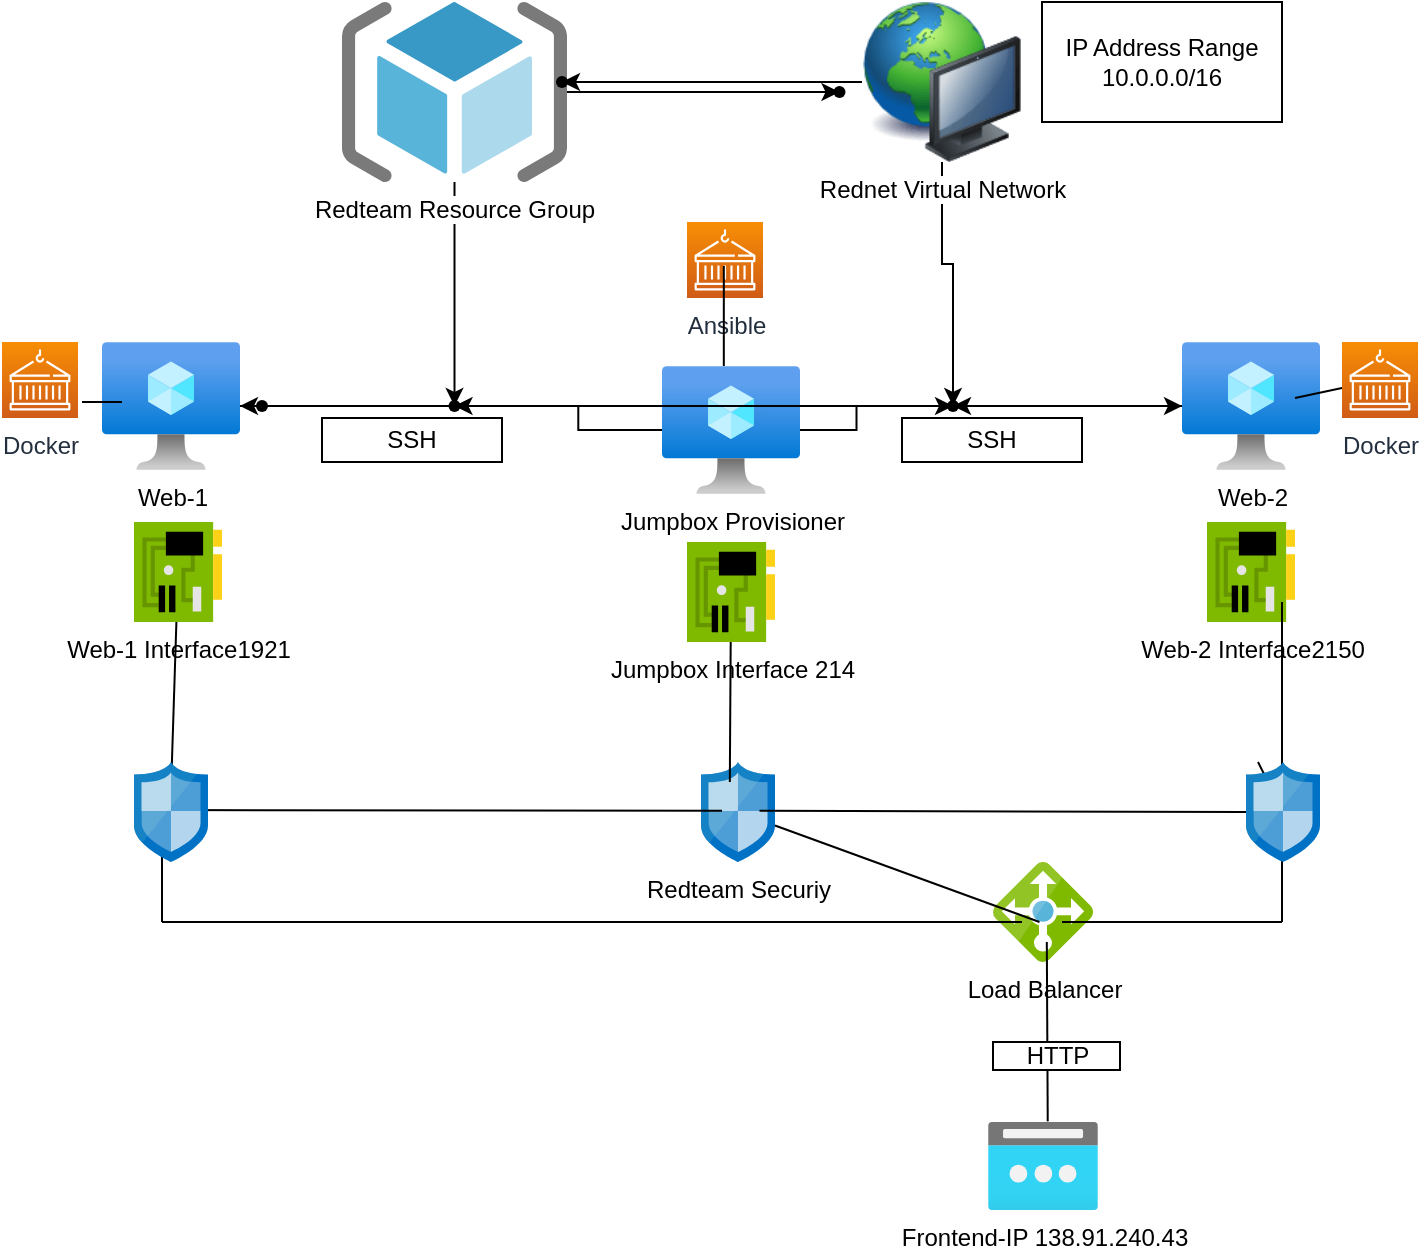 <mxfile version="15.0.6" type="google"><diagram id="P5VPUrZn2Vx_6-ZWdIKQ" name="Page-1"><mxGraphModel dx="1673" dy="1865" grid="1" gridSize="10" guides="1" tooltips="1" connect="1" arrows="1" fold="1" page="1" pageScale="1" pageWidth="1169" pageHeight="827" math="0" shadow="0"><root><mxCell id="0"/><mxCell id="1" parent="0"/><mxCell id="zhCDc0pIf_8MW3GrlvaC-33" value="" style="edgeStyle=orthogonalEdgeStyle;rounded=0;orthogonalLoop=1;jettySize=auto;html=1;" edge="1" parent="1" source="zhCDc0pIf_8MW3GrlvaC-1" target="zhCDc0pIf_8MW3GrlvaC-23"><mxGeometry relative="1" as="geometry"/></mxCell><mxCell id="zhCDc0pIf_8MW3GrlvaC-34" value="" style="edgeStyle=orthogonalEdgeStyle;rounded=0;orthogonalLoop=1;jettySize=auto;html=1;" edge="1" parent="1" source="zhCDc0pIf_8MW3GrlvaC-1" target="zhCDc0pIf_8MW3GrlvaC-20"><mxGeometry relative="1" as="geometry"/></mxCell><mxCell id="zhCDc0pIf_8MW3GrlvaC-1" value="Jumpbox Provisioner" style="aspect=fixed;html=1;points=[];align=center;image;fontSize=12;image=img/lib/azure2/compute/Virtual_Machine.svg;" vertex="1" parent="1"><mxGeometry x="600" y="102" width="69" height="64" as="geometry"/></mxCell><mxCell id="zhCDc0pIf_8MW3GrlvaC-19" value="" style="edgeStyle=orthogonalEdgeStyle;rounded=0;orthogonalLoop=1;jettySize=auto;html=1;" edge="1" parent="1" source="zhCDc0pIf_8MW3GrlvaC-2"><mxGeometry relative="1" as="geometry"><mxPoint x="860" y="122" as="targetPoint"/></mxGeometry></mxCell><mxCell id="zhCDc0pIf_8MW3GrlvaC-2" value="Web-1" style="aspect=fixed;html=1;points=[];align=center;image;fontSize=12;image=img/lib/azure2/compute/Virtual_Machine.svg;" vertex="1" parent="1"><mxGeometry x="320" y="90" width="69" height="64" as="geometry"/></mxCell><mxCell id="zhCDc0pIf_8MW3GrlvaC-21" value="" style="edgeStyle=orthogonalEdgeStyle;rounded=0;orthogonalLoop=1;jettySize=auto;html=1;" edge="1" parent="1" source="zhCDc0pIf_8MW3GrlvaC-3" target="zhCDc0pIf_8MW3GrlvaC-20"><mxGeometry relative="1" as="geometry"/></mxCell><mxCell id="zhCDc0pIf_8MW3GrlvaC-3" value="Web-2" style="aspect=fixed;html=1;points=[];align=center;image;fontSize=12;image=img/lib/azure2/compute/Virtual_Machine.svg;" vertex="1" parent="1"><mxGeometry x="860" y="90" width="69" height="64" as="geometry"/></mxCell><mxCell id="zhCDc0pIf_8MW3GrlvaC-4" value="Load Balancer" style="aspect=fixed;html=1;points=[];align=center;image;fontSize=12;image=img/lib/mscae/Load_Balancer_feature.svg;" vertex="1" parent="1"><mxGeometry x="765.5" y="350" width="50" height="50" as="geometry"/></mxCell><mxCell id="zhCDc0pIf_8MW3GrlvaC-5" value="Docker" style="points=[[0,0,0],[0.25,0,0],[0.5,0,0],[0.75,0,0],[1,0,0],[0,1,0],[0.25,1,0],[0.5,1,0],[0.75,1,0],[1,1,0],[0,0.25,0],[0,0.5,0],[0,0.75,0],[1,0.25,0],[1,0.5,0],[1,0.75,0]];outlineConnect=0;fontColor=#232F3E;gradientColor=#F78E04;gradientDirection=north;fillColor=#D05C17;strokeColor=#ffffff;dashed=0;verticalLabelPosition=bottom;verticalAlign=top;align=center;html=1;fontSize=12;fontStyle=0;aspect=fixed;shape=mxgraph.aws4.resourceIcon;resIcon=mxgraph.aws4.containers;" vertex="1" parent="1"><mxGeometry x="940" y="90" width="38" height="38" as="geometry"/></mxCell><mxCell id="zhCDc0pIf_8MW3GrlvaC-7" value="Redteam Securiy" style="aspect=fixed;html=1;points=[];align=center;image;fontSize=12;image=img/lib/mscae/Network_Security_Groups_Classic.svg;" vertex="1" parent="1"><mxGeometry x="619.5" y="300" width="37" height="50" as="geometry"/></mxCell><mxCell id="zhCDc0pIf_8MW3GrlvaC-24" value="" style="edgeStyle=orthogonalEdgeStyle;rounded=0;orthogonalLoop=1;jettySize=auto;html=1;" edge="1" parent="1" source="zhCDc0pIf_8MW3GrlvaC-13" target="zhCDc0pIf_8MW3GrlvaC-23"><mxGeometry relative="1" as="geometry"/></mxCell><mxCell id="zhCDc0pIf_8MW3GrlvaC-28" value="" style="edgeStyle=orthogonalEdgeStyle;rounded=0;orthogonalLoop=1;jettySize=auto;html=1;" edge="1" parent="1" source="zhCDc0pIf_8MW3GrlvaC-13" target="zhCDc0pIf_8MW3GrlvaC-27"><mxGeometry relative="1" as="geometry"/></mxCell><mxCell id="zhCDc0pIf_8MW3GrlvaC-13" value="Redteam Resource Group" style="aspect=fixed;html=1;points=[];align=center;image;fontSize=12;image=img/lib/mscae/ResourceGroup.svg;" vertex="1" parent="1"><mxGeometry x="440" y="-80" width="112.5" height="90" as="geometry"/></mxCell><mxCell id="zhCDc0pIf_8MW3GrlvaC-26" value="" style="edgeStyle=orthogonalEdgeStyle;rounded=0;orthogonalLoop=1;jettySize=auto;html=1;" edge="1" parent="1" source="zhCDc0pIf_8MW3GrlvaC-14" target="zhCDc0pIf_8MW3GrlvaC-25"><mxGeometry relative="1" as="geometry"/></mxCell><mxCell id="zhCDc0pIf_8MW3GrlvaC-29" value="" style="edgeStyle=orthogonalEdgeStyle;rounded=0;orthogonalLoop=1;jettySize=auto;html=1;" edge="1" parent="1" source="zhCDc0pIf_8MW3GrlvaC-14" target="zhCDc0pIf_8MW3GrlvaC-20"><mxGeometry relative="1" as="geometry"/></mxCell><mxCell id="zhCDc0pIf_8MW3GrlvaC-14" value="Rednet Virtual Network" style="image;html=1;image=img/lib/clip_art/computers/Network_128x128.png" vertex="1" parent="1"><mxGeometry x="700" y="-80" width="80" height="80" as="geometry"/></mxCell><mxCell id="zhCDc0pIf_8MW3GrlvaC-15" value="" style="shape=waypoint;size=6;pointerEvents=1;points=[];fillColor=#ffffff;resizable=0;rotatable=0;perimeter=centerPerimeter;snapToPoint=1;verticalAlign=top;labelBackgroundColor=white;" vertex="1" parent="1"><mxGeometry x="380" y="102" width="40" height="40" as="geometry"/></mxCell><mxCell id="zhCDc0pIf_8MW3GrlvaC-22" value="" style="edgeStyle=orthogonalEdgeStyle;rounded=0;orthogonalLoop=1;jettySize=auto;html=1;" edge="1" parent="1" source="zhCDc0pIf_8MW3GrlvaC-20" target="zhCDc0pIf_8MW3GrlvaC-2"><mxGeometry relative="1" as="geometry"/></mxCell><mxCell id="zhCDc0pIf_8MW3GrlvaC-20" value="" style="shape=waypoint;size=6;pointerEvents=1;points=[];fillColor=#ffffff;resizable=0;rotatable=0;perimeter=centerPerimeter;snapToPoint=1;verticalAlign=top;labelBackgroundColor=white;" vertex="1" parent="1"><mxGeometry x="725.5" y="102" width="40" height="40" as="geometry"/></mxCell><mxCell id="zhCDc0pIf_8MW3GrlvaC-23" value="" style="shape=waypoint;size=6;pointerEvents=1;points=[];fillColor=#ffffff;resizable=0;rotatable=0;perimeter=centerPerimeter;snapToPoint=1;verticalAlign=top;labelBackgroundColor=white;" vertex="1" parent="1"><mxGeometry x="476.25" y="102" width="40" height="40" as="geometry"/></mxCell><mxCell id="zhCDc0pIf_8MW3GrlvaC-25" value="" style="shape=waypoint;size=6;pointerEvents=1;points=[];fillColor=#ffffff;resizable=0;rotatable=0;perimeter=centerPerimeter;snapToPoint=1;verticalAlign=top;labelBackgroundColor=white;" vertex="1" parent="1"><mxGeometry x="530" y="-60" width="40" height="40" as="geometry"/></mxCell><mxCell id="zhCDc0pIf_8MW3GrlvaC-27" value="" style="shape=waypoint;size=6;pointerEvents=1;points=[];fillColor=#ffffff;resizable=0;rotatable=0;perimeter=centerPerimeter;snapToPoint=1;verticalAlign=top;labelBackgroundColor=white;" vertex="1" parent="1"><mxGeometry x="668.75" y="-55" width="40" height="40" as="geometry"/></mxCell><mxCell id="zhCDc0pIf_8MW3GrlvaC-30" value="Jumpbox Interface 214" style="aspect=fixed;html=1;points=[];align=center;image;fontSize=12;image=img/lib/mscae/NetworkInterfaceCard.svg;" vertex="1" parent="1"><mxGeometry x="612.5" y="190" width="44" height="50" as="geometry"/></mxCell><mxCell id="zhCDc0pIf_8MW3GrlvaC-31" value="Web-1 Interface1921" style="aspect=fixed;html=1;points=[];align=center;image;fontSize=12;image=img/lib/mscae/NetworkInterfaceCard.svg;" vertex="1" parent="1"><mxGeometry x="336" y="180" width="44" height="50" as="geometry"/></mxCell><mxCell id="zhCDc0pIf_8MW3GrlvaC-32" value="Web-2 Interface2150" style="aspect=fixed;html=1;points=[];align=center;image;fontSize=12;image=img/lib/mscae/NetworkInterfaceCard.svg;" vertex="1" parent="1"><mxGeometry x="872.5" y="180" width="44" height="50" as="geometry"/></mxCell><mxCell id="zhCDc0pIf_8MW3GrlvaC-36" value="" style="endArrow=none;html=1;" edge="1" parent="1"><mxGeometry width="50" height="50" relative="1" as="geometry"><mxPoint x="350" y="324" as="sourcePoint"/><mxPoint x="630" y="324.41" as="targetPoint"/></mxGeometry></mxCell><mxCell id="zhCDc0pIf_8MW3GrlvaC-37" value="" style="endArrow=none;html=1;startArrow=none;" edge="1" parent="1" source="zhCDc0pIf_8MW3GrlvaC-61"><mxGeometry width="50" height="50" relative="1" as="geometry"><mxPoint x="648.75" y="324.41" as="sourcePoint"/><mxPoint x="910" y="324" as="targetPoint"/></mxGeometry></mxCell><mxCell id="zhCDc0pIf_8MW3GrlvaC-38" value="" style="endArrow=none;html=1;" edge="1" parent="1" target="zhCDc0pIf_8MW3GrlvaC-31"><mxGeometry width="50" height="50" relative="1" as="geometry"><mxPoint x="354" y="330" as="sourcePoint"/><mxPoint x="353.91" y="250" as="targetPoint"/></mxGeometry></mxCell><mxCell id="zhCDc0pIf_8MW3GrlvaC-39" value="" style="endArrow=none;html=1;entryX=0.852;entryY=0.8;entryDx=0;entryDy=0;entryPerimeter=0;" edge="1" parent="1" target="zhCDc0pIf_8MW3GrlvaC-32"><mxGeometry width="50" height="50" relative="1" as="geometry"><mxPoint x="910" y="330" as="sourcePoint"/><mxPoint x="910" y="270" as="targetPoint"/></mxGeometry></mxCell><mxCell id="zhCDc0pIf_8MW3GrlvaC-40" value="" style="endArrow=none;html=1;" edge="1" parent="1" target="zhCDc0pIf_8MW3GrlvaC-30"><mxGeometry width="50" height="50" relative="1" as="geometry"><mxPoint x="633.91" y="310" as="sourcePoint"/><mxPoint x="633.91" y="250" as="targetPoint"/></mxGeometry></mxCell><mxCell id="zhCDc0pIf_8MW3GrlvaC-41" value="Ansible" style="points=[[0,0,0],[0.25,0,0],[0.5,0,0],[0.75,0,0],[1,0,0],[0,1,0],[0.25,1,0],[0.5,1,0],[0.75,1,0],[1,1,0],[0,0.25,0],[0,0.5,0],[0,0.75,0],[1,0.25,0],[1,0.5,0],[1,0.75,0]];outlineConnect=0;fontColor=#232F3E;gradientColor=#F78E04;gradientDirection=north;fillColor=#D05C17;strokeColor=#ffffff;dashed=0;verticalLabelPosition=bottom;verticalAlign=top;align=center;html=1;fontSize=12;fontStyle=0;aspect=fixed;shape=mxgraph.aws4.resourceIcon;resIcon=mxgraph.aws4.containers;" vertex="1" parent="1"><mxGeometry x="612.5" y="30" width="38" height="38" as="geometry"/></mxCell><mxCell id="zhCDc0pIf_8MW3GrlvaC-42" value="Docker" style="points=[[0,0,0],[0.25,0,0],[0.5,0,0],[0.75,0,0],[1,0,0],[0,1,0],[0.25,1,0],[0.5,1,0],[0.75,1,0],[1,1,0],[0,0.25,0],[0,0.5,0],[0,0.75,0],[1,0.25,0],[1,0.5,0],[1,0.75,0]];outlineConnect=0;fontColor=#232F3E;gradientColor=#F78E04;gradientDirection=north;fillColor=#D05C17;strokeColor=#ffffff;dashed=0;verticalLabelPosition=bottom;verticalAlign=top;align=center;html=1;fontSize=12;fontStyle=0;aspect=fixed;shape=mxgraph.aws4.resourceIcon;resIcon=mxgraph.aws4.containers;" vertex="1" parent="1"><mxGeometry x="270" y="90" width="38" height="38" as="geometry"/></mxCell><mxCell id="zhCDc0pIf_8MW3GrlvaC-43" value="" style="endArrow=none;html=1;" edge="1" parent="1"><mxGeometry width="50" height="50" relative="1" as="geometry"><mxPoint x="630.91" y="102" as="sourcePoint"/><mxPoint x="630.91" y="52" as="targetPoint"/></mxGeometry></mxCell><mxCell id="zhCDc0pIf_8MW3GrlvaC-44" value="" style="endArrow=none;html=1;" edge="1" parent="1" target="zhCDc0pIf_8MW3GrlvaC-5"><mxGeometry width="50" height="50" relative="1" as="geometry"><mxPoint x="916.5" y="118" as="sourcePoint"/><mxPoint x="966.5" y="68" as="targetPoint"/></mxGeometry></mxCell><mxCell id="zhCDc0pIf_8MW3GrlvaC-45" value="" style="endArrow=none;html=1;" edge="1" parent="1"><mxGeometry width="50" height="50" relative="1" as="geometry"><mxPoint x="310" y="120" as="sourcePoint"/><mxPoint x="330" y="120" as="targetPoint"/></mxGeometry></mxCell><mxCell id="zhCDc0pIf_8MW3GrlvaC-46" value="Frontend-IP 138.91.240.43" style="aspect=fixed;html=1;points=[];align=center;image;fontSize=12;image=img/lib/azure2/networking/Public_IP_Addresses.svg;" vertex="1" parent="1"><mxGeometry x="763" y="480" width="55" height="44" as="geometry"/></mxCell><mxCell id="zhCDc0pIf_8MW3GrlvaC-48" value="SSH" style="rounded=0;whiteSpace=wrap;html=1;" vertex="1" parent="1"><mxGeometry x="430" y="128" width="90" height="22" as="geometry"/></mxCell><mxCell id="zhCDc0pIf_8MW3GrlvaC-49" value="SSH" style="rounded=0;whiteSpace=wrap;html=1;" vertex="1" parent="1"><mxGeometry x="720" y="128" width="90" height="22" as="geometry"/></mxCell><mxCell id="zhCDc0pIf_8MW3GrlvaC-50" value="" style="endArrow=none;html=1;exitX=0.543;exitY=-0.007;exitDx=0;exitDy=0;exitPerimeter=0;" edge="1" parent="1" source="zhCDc0pIf_8MW3GrlvaC-46"><mxGeometry width="50" height="50" relative="1" as="geometry"><mxPoint x="792.41" y="440" as="sourcePoint"/><mxPoint x="792.41" y="390" as="targetPoint"/></mxGeometry></mxCell><mxCell id="zhCDc0pIf_8MW3GrlvaC-51" value="" style="endArrow=none;html=1;" edge="1" parent="1"><mxGeometry width="50" height="50" relative="1" as="geometry"><mxPoint x="350" y="380" as="sourcePoint"/><mxPoint x="780" y="380" as="targetPoint"/></mxGeometry></mxCell><mxCell id="zhCDc0pIf_8MW3GrlvaC-52" value="" style="endArrow=none;html=1;" edge="1" parent="1"><mxGeometry width="50" height="50" relative="1" as="geometry"><mxPoint x="800" y="380" as="sourcePoint"/><mxPoint x="910" y="380" as="targetPoint"/></mxGeometry></mxCell><mxCell id="zhCDc0pIf_8MW3GrlvaC-53" value="" style="endArrow=none;html=1;" edge="1" parent="1"><mxGeometry width="50" height="50" relative="1" as="geometry"><mxPoint x="910" y="380" as="sourcePoint"/><mxPoint x="910" y="320" as="targetPoint"/></mxGeometry></mxCell><mxCell id="zhCDc0pIf_8MW3GrlvaC-54" value="" style="endArrow=none;html=1;" edge="1" parent="1"><mxGeometry width="50" height="50" relative="1" as="geometry"><mxPoint x="350" y="380" as="sourcePoint"/><mxPoint x="350" y="330" as="targetPoint"/></mxGeometry></mxCell><mxCell id="zhCDc0pIf_8MW3GrlvaC-57" value="HTTP" style="rounded=0;whiteSpace=wrap;html=1;" vertex="1" parent="1"><mxGeometry x="765.5" y="440" width="63.5" height="14" as="geometry"/></mxCell><mxCell id="zhCDc0pIf_8MW3GrlvaC-58" value="IP Address Range&lt;br&gt;10.0.0.0/16" style="rounded=0;whiteSpace=wrap;html=1;" vertex="1" parent="1"><mxGeometry x="790" y="-80" width="120" height="60" as="geometry"/></mxCell><mxCell id="zhCDc0pIf_8MW3GrlvaC-59" style="edgeStyle=orthogonalEdgeStyle;rounded=0;orthogonalLoop=1;jettySize=auto;html=1;exitX=0.5;exitY=1;exitDx=0;exitDy=0;" edge="1" parent="1" source="zhCDc0pIf_8MW3GrlvaC-58" target="zhCDc0pIf_8MW3GrlvaC-58"><mxGeometry relative="1" as="geometry"/></mxCell><mxCell id="zhCDc0pIf_8MW3GrlvaC-60" value="" style="aspect=fixed;html=1;points=[];align=center;image;fontSize=12;image=img/lib/mscae/Network_Security_Groups_Classic.svg;" vertex="1" parent="1"><mxGeometry x="336" y="300" width="37" height="50" as="geometry"/></mxCell><mxCell id="zhCDc0pIf_8MW3GrlvaC-61" value="" style="aspect=fixed;html=1;points=[];align=center;image;fontSize=12;image=img/lib/mscae/Network_Security_Groups_Classic.svg;" vertex="1" parent="1"><mxGeometry x="892" y="300" width="37" height="50" as="geometry"/></mxCell><mxCell id="zhCDc0pIf_8MW3GrlvaC-62" value="" style="endArrow=none;html=1;" edge="1" parent="1" target="zhCDc0pIf_8MW3GrlvaC-61"><mxGeometry width="50" height="50" relative="1" as="geometry"><mxPoint x="648.75" y="324.41" as="sourcePoint"/><mxPoint x="910.0" y="324" as="targetPoint"/></mxGeometry></mxCell><mxCell id="zhCDc0pIf_8MW3GrlvaC-63" value="" style="endArrow=none;html=1;" edge="1" parent="1" target="zhCDc0pIf_8MW3GrlvaC-7"><mxGeometry width="50" height="50" relative="1" as="geometry"><mxPoint x="788.75" y="380" as="sourcePoint"/><mxPoint x="700" y="330" as="targetPoint"/></mxGeometry></mxCell></root></mxGraphModel></diagram></mxfile>